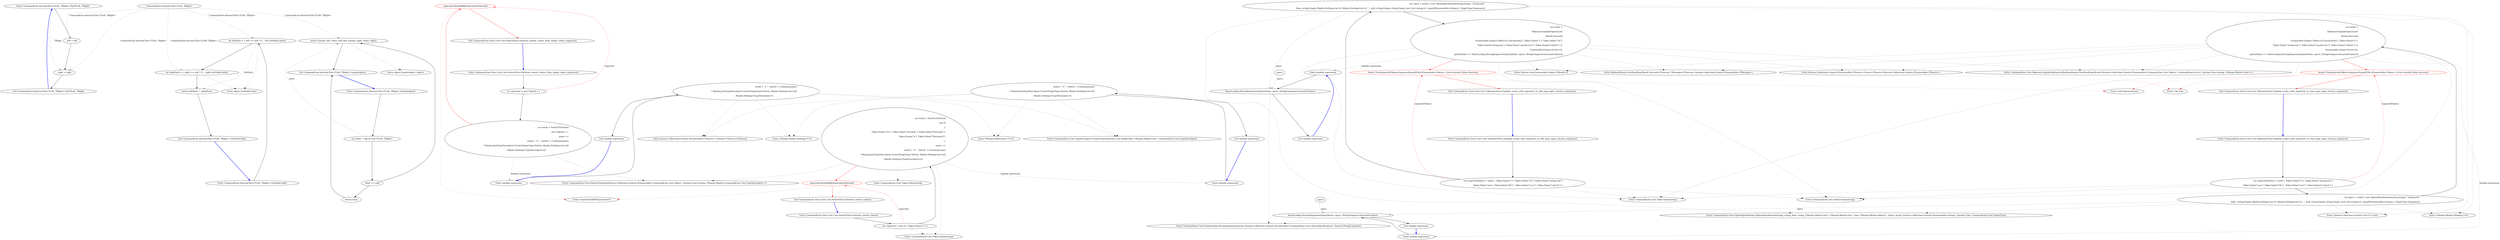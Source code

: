 digraph  {
m2_0 [label="Entry CommandLine.Internal.Pair<TLeft, TRight>.Pair(TLeft, TRight)", span="37-37", cluster="CommandLine.Internal.Pair<TLeft, TRight>.Pair(TLeft, TRight)", file="ScalarTests.cs"];
m2_1 [label="_left = left", span="39-39", cluster="CommandLine.Internal.Pair<TLeft, TRight>.Pair(TLeft, TRight)", file="ScalarTests.cs"];
m2_2 [label="_right = right", span="40-40", cluster="CommandLine.Internal.Pair<TLeft, TRight>.Pair(TLeft, TRight)", file="ScalarTests.cs"];
m2_3 [label="Exit CommandLine.Internal.Pair<TLeft, TRight>.Pair(TLeft, TRight)", span="37-37", cluster="CommandLine.Internal.Pair<TLeft, TRight>.Pair(TLeft, TRight)", file="ScalarTests.cs"];
m2_10 [label="Entry CommandLine.Internal.Pair<TLeft, TRight>.Equals(object)", span="61-61", cluster="CommandLine.Internal.Pair<TLeft, TRight>.Equals(object)", file="ScalarTests.cs"];
m2_11 [label="var other = obj as Pair<TLeft, TRight>", span="63-63", cluster="CommandLine.Internal.Pair<TLeft, TRight>.Equals(object)", file="ScalarTests.cs"];
m2_12 [label="other == null", span="65-65", cluster="CommandLine.Internal.Pair<TLeft, TRight>.Equals(object)", file="ScalarTests.cs"];
m2_14 [label="return Equals(_left, other._left) && Equals(_right, other._right);", span="69-69", cluster="CommandLine.Internal.Pair<TLeft, TRight>.Equals(object)", file="ScalarTests.cs"];
m2_13 [label="return false;", span="67-67", cluster="CommandLine.Internal.Pair<TLeft, TRight>.Equals(object)", file="ScalarTests.cs"];
m2_15 [label="Exit CommandLine.Internal.Pair<TLeft, TRight>.Equals(object)", span="61-61", cluster="CommandLine.Internal.Pair<TLeft, TRight>.Equals(object)", file="ScalarTests.cs"];
m2_4 [label="Entry CommandLine.Internal.Pair<TLeft, TRight>.GetHashCode()", span="53-53", cluster="CommandLine.Internal.Pair<TLeft, TRight>.GetHashCode()", file="ScalarTests.cs"];
m2_5 [label="int leftHash = (_left == null ? 0 : _left.GetHashCode())", span="55-55", cluster="CommandLine.Internal.Pair<TLeft, TRight>.GetHashCode()", file="ScalarTests.cs"];
m2_6 [label="int rightHash = (_right == null ? 0 : _right.GetHashCode())", span="56-56", cluster="CommandLine.Internal.Pair<TLeft, TRight>.GetHashCode()", file="ScalarTests.cs"];
m2_7 [label="return leftHash ^ rightHash;", span="58-58", cluster="CommandLine.Internal.Pair<TLeft, TRight>.GetHashCode()", file="ScalarTests.cs"];
m2_8 [label="Exit CommandLine.Internal.Pair<TLeft, TRight>.GetHashCode()", span="53-53", cluster="CommandLine.Internal.Pair<TLeft, TRight>.GetHashCode()", file="ScalarTests.cs"];
m2_16 [label="Entry object.Equals(object, object)", span="0-0", cluster="object.Equals(object, object)", file="ScalarTests.cs"];
m2_9 [label="Entry object.GetHashCode()", span="0-0", cluster="object.GetHashCode()", file="ScalarTests.cs"];
m2_17 [label="CommandLine.Internal.Pair<TLeft, TRight>", span="", file="ScalarTests.cs"];
m4_10 [label="Entry System.Collections.Generic.IEnumerable<TSource>.Contains<TSource>(TSource)", span="0-0", cluster="System.Collections.Generic.IEnumerable<TSource>.Contains<TSource>(TSource)", file="SwitchTests.cs"];
m4_14 [label="Entry CommandLine.Tests.Unit.Core.SwitchTests.Partition_switch_values()", span="28-28", cluster="CommandLine.Tests.Unit.Core.SwitchTests.Partition_switch_values()", file="SwitchTests.cs"];
m4_15 [label="var expected = new [] { Token.Name(''x'') }", span="30-30", cluster="CommandLine.Tests.Unit.Core.SwitchTests.Partition_switch_values()", file="SwitchTests.cs"];
m4_16 [label="var result = Switch.Partition(\r\n                new []\r\n                    {\r\n                        Token.Name(''str''), Token.Value(''strvalue''), Token.Value(''freevalue''),\r\n                        Token.Name(''x''), Token.Value(''freevalue2'')\r\n                    },\r\n                name =>\r\n                    new[] { ''x'', ''switch'' }.Contains(name)\r\n                        ? Maybe.Just(TypeDescriptor.Create(TargetType.Switch, Maybe.Nothing<int>()))\r\n                        : Maybe.Nothing<TypeDescriptor>())", span="32-41", cluster="CommandLine.Tests.Unit.Core.SwitchTests.Partition_switch_values()", file="SwitchTests.cs"];
m4_17 [label="expected.ShouldAllBeEquivalentTo(result)", span="43-43", cluster="CommandLine.Tests.Unit.Core.SwitchTests.Partition_switch_values()", color=red, community=0, file="SwitchTests.cs"];
m4_18 [label="Exit CommandLine.Tests.Unit.Core.SwitchTests.Partition_switch_values()", span="28-28", cluster="CommandLine.Tests.Unit.Core.SwitchTests.Partition_switch_values()", file="SwitchTests.cs"];
m4_5 [label="Entry CommandLine.Core.Switch.Partition(System.Collections.Generic.IEnumerable<CommandLine.Core.Token>, System.Func<string, CSharpx.Maybe<CommandLine.Core.TypeDescriptor>>)", span="11-11", cluster="CommandLine.Core.Switch.Partition(System.Collections.Generic.IEnumerable<CommandLine.Core.Token>, System.Func<string, CSharpx.Maybe<CommandLine.Core.TypeDescriptor>>)", file="SwitchTests.cs"];
m4_13 [label="Entry CSharpx.Maybe.Just<T>(T)", span="124-124", cluster="CSharpx.Maybe.Just<T>(T)", file="SwitchTests.cs"];
m4_6 [label="Entry Unk.ShouldAllBeEquivalentTo", span="", cluster="Unk.ShouldAllBeEquivalentTo", file="SwitchTests.cs"];
m4_21 [label="Entry lambda expression", span="38-41", cluster="lambda expression", file="SwitchTests.cs"];
m4_7 [label="Entry lambda expression", span="19-22", cluster="lambda expression", file="SwitchTests.cs"];
m4_8 [label="new[] { ''x'', ''switch'' }.Contains(name)\r\n                        ? Maybe.Just(TypeDescriptor.Create(TargetType.Switch, Maybe.Nothing<int>()))\r\n                        : Maybe.Nothing<TypeDescriptor>()", span="20-22", cluster="lambda expression", file="SwitchTests.cs"];
m4_9 [label="Exit lambda expression", span="19-22", cluster="lambda expression", file="SwitchTests.cs"];
m4_22 [label="new[] { ''x'', ''switch'' }.Contains(name)\r\n                        ? Maybe.Just(TypeDescriptor.Create(TargetType.Switch, Maybe.Nothing<int>()))\r\n                        : Maybe.Nothing<TypeDescriptor>()", span="39-41", cluster="lambda expression", file="SwitchTests.cs"];
m4_23 [label="Exit lambda expression", span="38-41", cluster="lambda expression", file="SwitchTests.cs"];
m4_19 [label="Entry CommandLine.Core.Token.Name(string)", span="19-19", cluster="CommandLine.Core.Token.Name(string)", file="SwitchTests.cs"];
m4_11 [label="Entry CSharpx.Maybe.Nothing<T>()", span="116-116", cluster="CSharpx.Maybe.Nothing<T>()", file="SwitchTests.cs"];
m4_12 [label="Entry CommandLine.Core.TypeDescriptor.Create(CommandLine.Core.TargetType, CSharpx.Maybe<int>, CommandLine.Core.TypeDescriptor)", span="35-35", cluster="CommandLine.Core.TypeDescriptor.Create(CommandLine.Core.TargetType, CSharpx.Maybe<int>, CommandLine.Core.TypeDescriptor)", file="SwitchTests.cs"];
m4_20 [label="Entry CommandLine.Core.Token.Value(string)", span="24-24", cluster="CommandLine.Core.Token.Value(string)", file="SwitchTests.cs"];
m4_0 [label="Entry CommandLine.Tests.Unit.Core.SwitchTests.Partition_switch_values_from_empty_token_sequence()", span="13-13", cluster="CommandLine.Tests.Unit.Core.SwitchTests.Partition_switch_values_from_empty_token_sequence()", file="SwitchTests.cs"];
m4_1 [label="var expected = new Token[] { }", span="15-15", cluster="CommandLine.Tests.Unit.Core.SwitchTests.Partition_switch_values_from_empty_token_sequence()", file="SwitchTests.cs"];
m4_2 [label="var result = Switch.Partition(\r\n                new Token[] { },\r\n                name =>\r\n                    new[] { ''x'', ''switch'' }.Contains(name)\r\n                        ? Maybe.Just(TypeDescriptor.Create(TargetType.Switch, Maybe.Nothing<int>()))\r\n                        : Maybe.Nothing<TypeDescriptor>())", span="17-22", cluster="CommandLine.Tests.Unit.Core.SwitchTests.Partition_switch_values_from_empty_token_sequence()", file="SwitchTests.cs"];
m4_3 [label="expected.ShouldAllBeEquivalentTo(result)", span="24-24", cluster="CommandLine.Tests.Unit.Core.SwitchTests.Partition_switch_values_from_empty_token_sequence()", color=red, community=0, file="SwitchTests.cs"];
m4_4 [label="Exit CommandLine.Tests.Unit.Core.SwitchTests.Partition_switch_values_from_empty_token_sequence()", span="13-13", cluster="CommandLine.Tests.Unit.Core.SwitchTests.Partition_switch_values_from_empty_token_sequence()", file="SwitchTests.cs"];
m5_11 [label="Entry System.Linq.Enumerable.Empty<TResult>()", span="0-0", cluster="System.Linq.Enumerable.Empty<TResult>()", file="TokenizerTests.cs"];
m5_21 [label="Entry CommandLine.Tests.Unit.Core.TokenizerTests.Explode_scalar_with_separator_in_even_args_input_returns_sequence()", span="39-39", cluster="CommandLine.Tests.Unit.Core.TokenizerTests.Explode_scalar_with_separator_in_even_args_input_returns_sequence()", file="TokenizerTests.cs"];
m5_22 [label="var expectedTokens = new[] { Token.Name(''x''), Token.Name(''string-seq''),\r\n                Token.Value(''aaa''), Token.Value(''bb''),  Token.Value(''cccc''), Token.Name(''switch'') }", span="42-43", cluster="CommandLine.Tests.Unit.Core.TokenizerTests.Explode_scalar_with_separator_in_even_args_input_returns_sequence()", file="TokenizerTests.cs"];
m5_23 [label="var specs = new[] { new OptionSpecification(string.Empty, ''string-seq'',\r\n                false, string.Empty, Maybe.Nothing<int>(), Maybe.Nothing<int>(), ',', null, string.Empty, string.Empty, new List<string>(), typeof(IEnumerable<string>), TargetType.Sequence)}", span="44-45", cluster="CommandLine.Tests.Unit.Core.TokenizerTests.Explode_scalar_with_separator_in_even_args_input_returns_sequence()", file="TokenizerTests.cs"];
m5_25 [label="Assert.True(expectedTokens.SequenceEqual(((Ok<IEnumerable<Token>, Error>)result).Value.Success))", span="57-57", cluster="CommandLine.Tests.Unit.Core.TokenizerTests.Explode_scalar_with_separator_in_even_args_input_returns_sequence()", color=red, community=0, file="TokenizerTests.cs"];
m5_24 [label="var result =\r\n                Tokenizer.ExplodeOptionList(\r\n                    Result.Succeed(\r\n                        Enumerable.Empty<Token>().Concat(new[] { Token.Name(''x''),\r\n                            Token.Name(''string-seq''), Token.Value(''aaa,bb,cccc''), Token.Name(''switch'') }),\r\n                        Enumerable.Empty<Error>()),\r\n                        optionName => NameLookup.HavingSeparator(optionName, specs, StringComparer.InvariantCulture))", span="48-54", cluster="CommandLine.Tests.Unit.Core.TokenizerTests.Explode_scalar_with_separator_in_even_args_input_returns_sequence()", file="TokenizerTests.cs"];
m5_26 [label="Exit CommandLine.Tests.Unit.Core.TokenizerTests.Explode_scalar_with_separator_in_even_args_input_returns_sequence()", span="39-39", cluster="CommandLine.Tests.Unit.Core.TokenizerTests.Explode_scalar_with_separator_in_even_args_input_returns_sequence()", file="TokenizerTests.cs"];
m5_20 [label="Entry CommandLine.Core.NameLookup.HavingSeparator(string, System.Collections.Generic.IEnumerable<CommandLine.Core.OptionSpecification>, System.StringComparer)", span="16-16", cluster="CommandLine.Core.NameLookup.HavingSeparator(string, System.Collections.Generic.IEnumerable<CommandLine.Core.OptionSpecification>, System.StringComparer)", file="TokenizerTests.cs"];
m5_8 [label="Entry CommandLine.Core.OptionSpecification.OptionSpecification(string, string, bool, string, CSharpx.Maybe<int>, CSharpx.Maybe<int>, char, CSharpx.Maybe<object>, string, string, System.Collections.Generic.IEnumerable<string>, System.Type, CommandLine.Core.TargetType)", span="16-16", cluster="CommandLine.Core.OptionSpecification.OptionSpecification(string, string, bool, string, CSharpx.Maybe<int>, CSharpx.Maybe<int>, char, CSharpx.Maybe<object>, string, string, System.Collections.Generic.IEnumerable<string>, System.Type, CommandLine.Core.TargetType)", file="TokenizerTests.cs"];
m5_0 [label="Entry CommandLine.Tests.Unit.Core.TokenizerTests.Explode_scalar_with_separator_in_odd_args_input_returns_sequence()", span="15-15", cluster="CommandLine.Tests.Unit.Core.TokenizerTests.Explode_scalar_with_separator_in_odd_args_input_returns_sequence()", file="TokenizerTests.cs"];
m5_1 [label="var expectedTokens = new[] { Token.Name(''i''), Token.Value(''10''), Token.Name(''string-seq''),\r\n                Token.Value(''aaa''), Token.Value(''bb''),  Token.Value(''cccc''), Token.Name(''switch'') }", span="18-19", cluster="CommandLine.Tests.Unit.Core.TokenizerTests.Explode_scalar_with_separator_in_odd_args_input_returns_sequence()", file="TokenizerTests.cs"];
m5_2 [label="var specs = new[] { new OptionSpecification(string.Empty, ''string-seq'',\r\n                false, string.Empty, Maybe.Nothing<int>(), Maybe.Nothing<int>(), ',', null, string.Empty, string.Empty, new List<string>(), typeof(IEnumerable<string>), TargetType.Sequence)}", span="20-21", cluster="CommandLine.Tests.Unit.Core.TokenizerTests.Explode_scalar_with_separator_in_odd_args_input_returns_sequence()", file="TokenizerTests.cs"];
m5_4 [label="Assert.True(expectedTokens.SequenceEqual(((Ok<IEnumerable<Token>, Error>)result).Value.Success))", span="33-33", cluster="CommandLine.Tests.Unit.Core.TokenizerTests.Explode_scalar_with_separator_in_odd_args_input_returns_sequence()", color=red, community=0, file="TokenizerTests.cs"];
m5_3 [label="var result =\r\n                Tokenizer.ExplodeOptionList(\r\n                    Result.Succeed(\r\n                        Enumerable.Empty<Token>().Concat(new[] { Token.Name(''i''), Token.Value(''10''),\r\n                            Token.Name(''string-seq''), Token.Value(''aaa,bb,cccc''), Token.Name(''switch'') }),\r\n                        Enumerable.Empty<Error>()),\r\n                        optionName => NameLookup.HavingSeparator(optionName, specs, StringComparer.InvariantCulture))", span="24-30", cluster="CommandLine.Tests.Unit.Core.TokenizerTests.Explode_scalar_with_separator_in_odd_args_input_returns_sequence()", file="TokenizerTests.cs"];
m5_5 [label="Exit CommandLine.Tests.Unit.Core.TokenizerTests.Explode_scalar_with_separator_in_odd_args_input_returns_sequence()", span="15-15", cluster="CommandLine.Tests.Unit.Core.TokenizerTests.Explode_scalar_with_separator_in_odd_args_input_returns_sequence()", file="TokenizerTests.cs"];
m5_16 [label="Entry Unk.True", span="", cluster="Unk.True", file="TokenizerTests.cs"];
m5_27 [label="Entry lambda expression", span="54-54", cluster="lambda expression", file="TokenizerTests.cs"];
m5_18 [label="NameLookup.HavingSeparator(optionName, specs, StringComparer.InvariantCulture)", span="30-30", cluster="lambda expression", file="TokenizerTests.cs"];
m5_17 [label="Entry lambda expression", span="30-30", cluster="lambda expression", file="TokenizerTests.cs"];
m5_19 [label="Exit lambda expression", span="30-30", cluster="lambda expression", file="TokenizerTests.cs"];
m5_28 [label="NameLookup.HavingSeparator(optionName, specs, StringComparer.InvariantCulture)", span="54-54", cluster="lambda expression", file="TokenizerTests.cs"];
m5_29 [label="Exit lambda expression", span="54-54", cluster="lambda expression", file="TokenizerTests.cs"];
m5_14 [label="Entry CommandLine.Core.Tokenizer.ExplodeOptionList(RailwaySharp.ErrorHandling.Result<System.Collections.Generic.IEnumerable<CommandLine.Core.Token>, CommandLine.Error>, System.Func<string, CSharpx.Maybe<char>>)", span="46-46", cluster="CommandLine.Core.Tokenizer.ExplodeOptionList(RailwaySharp.ErrorHandling.Result<System.Collections.Generic.IEnumerable<CommandLine.Core.Token>, CommandLine.Error>, System.Func<string, CSharpx.Maybe<char>>)", file="TokenizerTests.cs"];
m5_6 [label="Entry CommandLine.Core.Token.Name(string)", span="19-19", cluster="CommandLine.Core.Token.Name(string)", file="TokenizerTests.cs"];
m5_9 [label="Entry CSharpx.Maybe.Nothing<T>()", span="116-116", cluster="CSharpx.Maybe.Nothing<T>()", file="TokenizerTests.cs"];
m5_15 [label="Entry Unk.SequenceEqual", span="", cluster="Unk.SequenceEqual", file="TokenizerTests.cs"];
m5_12 [label="Entry System.Collections.Generic.IEnumerable<TSource>.Concat<TSource>(System.Collections.Generic.IEnumerable<TSource>)", span="0-0", cluster="System.Collections.Generic.IEnumerable<TSource>.Concat<TSource>(System.Collections.Generic.IEnumerable<TSource>)", file="TokenizerTests.cs"];
m5_7 [label="Entry CommandLine.Core.Token.Value(string)", span="24-24", cluster="CommandLine.Core.Token.Value(string)", file="TokenizerTests.cs"];
m5_13 [label="Entry RailwaySharp.ErrorHandling.Result.Succeed<TSuccess, TMessage>(TSuccess, System.Collections.Generic.IEnumerable<TMessage>)", span="202-202", cluster="RailwaySharp.ErrorHandling.Result.Succeed<TSuccess, TMessage>(TSuccess, System.Collections.Generic.IEnumerable<TMessage>)", file="TokenizerTests.cs"];
m5_10 [label="Entry System.Collections.Generic.List<T>.List()", span="0-0", cluster="System.Collections.Generic.List<T>.List()", file="TokenizerTests.cs"];
m5_30 [label=specs, span="", file="TokenizerTests.cs"];
m5_31 [label=specs, span="", file="TokenizerTests.cs"];
m2_0 -> m2_1  [key=0, style=solid];
m2_0 -> m2_2  [key=1, style=dashed, color=darkseagreen4, label=TRight];
m2_1 -> m2_2  [key=0, style=solid];
m2_2 -> m2_3  [key=0, style=solid];
m2_3 -> m2_0  [key=0, style=bold, color=blue];
m2_10 -> m2_11  [key=0, style=solid];
m2_11 -> m2_12  [key=0, style=solid];
m2_11 -> m2_14  [key=1, style=dashed, color=darkseagreen4, label=other];
m2_12 -> m2_13  [key=0, style=solid];
m2_12 -> m2_14  [key=0, style=solid];
m2_14 -> m2_15  [key=0, style=solid];
m2_14 -> m2_16  [key=2, style=dotted];
m2_13 -> m2_15  [key=0, style=solid];
m2_15 -> m2_10  [key=0, style=bold, color=blue];
m2_4 -> m2_5  [key=0, style=solid];
m2_5 -> m2_6  [key=0, style=solid];
m2_5 -> m2_9  [key=2, style=dotted];
m2_5 -> m2_7  [key=1, style=dashed, color=darkseagreen4, label=leftHash];
m2_6 -> m2_7  [key=0, style=solid];
m2_6 -> m2_9  [key=2, style=dotted];
m2_7 -> m2_8  [key=0, style=solid];
m2_8 -> m2_4  [key=0, style=bold, color=blue];
m2_17 -> m2_1  [key=1, style=dashed, color=darkseagreen4, label="CommandLine.Internal.Pair<TLeft, TRight>"];
m2_17 -> m2_2  [key=1, style=dashed, color=darkseagreen4, label="CommandLine.Internal.Pair<TLeft, TRight>"];
m2_17 -> m2_5  [key=1, style=dashed, color=darkseagreen4, label="CommandLine.Internal.Pair<TLeft, TRight>"];
m2_17 -> m2_6  [key=1, style=dashed, color=darkseagreen4, label="CommandLine.Internal.Pair<TLeft, TRight>"];
m2_17 -> m2_14  [key=1, style=dashed, color=darkseagreen4, label="CommandLine.Internal.Pair<TLeft, TRight>"];
m4_14 -> m4_15  [key=0, style=solid];
m4_15 -> m4_16  [key=0, style=solid];
m4_15 -> m4_19  [key=2, style=dotted];
m4_15 -> m4_17  [key=1, style=dashed, color=red, label=expected];
m4_16 -> m4_17  [key=0, style=solid, color=red];
m4_16 -> m4_19  [key=2, style=dotted];
m4_16 -> m4_20  [key=2, style=dotted];
m4_16 -> m4_5  [key=2, style=dotted];
m4_16 -> m4_21  [key=1, style=dashed, color=darkseagreen4, label="lambda expression"];
m4_17 -> m4_18  [key=0, style=solid, color=red];
m4_17 -> m4_6  [key=2, style=dotted, color=red];
m4_18 -> m4_14  [key=0, style=bold, color=blue];
m4_21 -> m4_22  [key=0, style=solid];
m4_7 -> m4_8  [key=0, style=solid];
m4_8 -> m4_9  [key=0, style=solid];
m4_8 -> m4_10  [key=2, style=dotted];
m4_8 -> m4_11  [key=2, style=dotted];
m4_8 -> m4_12  [key=2, style=dotted];
m4_8 -> m4_13  [key=2, style=dotted];
m4_9 -> m4_7  [key=0, style=bold, color=blue];
m4_22 -> m4_23  [key=0, style=solid];
m4_22 -> m4_10  [key=2, style=dotted];
m4_22 -> m4_11  [key=2, style=dotted];
m4_22 -> m4_12  [key=2, style=dotted];
m4_22 -> m4_13  [key=2, style=dotted];
m4_23 -> m4_21  [key=0, style=bold, color=blue];
m4_0 -> m4_1  [key=0, style=solid];
m4_1 -> m4_2  [key=0, style=solid];
m4_1 -> m4_3  [key=1, style=dashed, color=red, label=expected];
m4_2 -> m4_3  [key=0, style=solid, color=red];
m4_2 -> m4_5  [key=2, style=dotted];
m4_2 -> m4_7  [key=1, style=dashed, color=darkseagreen4, label="lambda expression"];
m4_3 -> m4_4  [key=0, style=solid, color=red];
m4_3 -> m4_6  [key=2, style=dotted, color=red];
m4_4 -> m4_0  [key=0, style=bold, color=blue];
m5_21 -> m5_22  [key=0, style=solid];
m5_22 -> m5_23  [key=0, style=solid];
m5_22 -> m5_6  [key=2, style=dotted];
m5_22 -> m5_7  [key=2, style=dotted];
m5_22 -> m5_25  [key=1, style=dashed, color=red, label=expectedTokens];
m5_23 -> m5_24  [key=0, style=solid];
m5_23 -> m5_8  [key=2, style=dotted];
m5_23 -> m5_9  [key=2, style=dotted];
m5_23 -> m5_10  [key=2, style=dotted];
m5_23 -> m5_28  [key=1, style=dashed, color=darkseagreen4, label=specs];
m5_25 -> m5_26  [key=0, style=solid, color=red];
m5_25 -> m5_15  [key=2, style=dotted, color=red];
m5_25 -> m5_16  [key=2, style=dotted, color=red];
m5_24 -> m5_25  [key=0, style=solid, color=red];
m5_24 -> m5_11  [key=2, style=dotted];
m5_24 -> m5_6  [key=2, style=dotted];
m5_24 -> m5_7  [key=2, style=dotted];
m5_24 -> m5_12  [key=2, style=dotted];
m5_24 -> m5_13  [key=2, style=dotted];
m5_24 -> m5_14  [key=2, style=dotted];
m5_24 -> m5_27  [key=1, style=dashed, color=darkseagreen4, label="lambda expression"];
m5_26 -> m5_21  [key=0, style=bold, color=blue];
m5_0 -> m5_1  [key=0, style=solid];
m5_1 -> m5_2  [key=0, style=solid];
m5_1 -> m5_6  [key=2, style=dotted];
m5_1 -> m5_7  [key=2, style=dotted];
m5_1 -> m5_4  [key=1, style=dashed, color=red, label=expectedTokens];
m5_2 -> m5_3  [key=0, style=solid];
m5_2 -> m5_8  [key=2, style=dotted];
m5_2 -> m5_9  [key=2, style=dotted];
m5_2 -> m5_10  [key=2, style=dotted];
m5_2 -> m5_18  [key=1, style=dashed, color=darkseagreen4, label=specs];
m5_4 -> m5_5  [key=0, style=solid, color=red];
m5_4 -> m5_15  [key=2, style=dotted, color=red];
m5_4 -> m5_16  [key=2, style=dotted, color=red];
m5_3 -> m5_4  [key=0, style=solid, color=red];
m5_3 -> m5_11  [key=2, style=dotted];
m5_3 -> m5_6  [key=2, style=dotted];
m5_3 -> m5_7  [key=2, style=dotted];
m5_3 -> m5_12  [key=2, style=dotted];
m5_3 -> m5_13  [key=2, style=dotted];
m5_3 -> m5_14  [key=2, style=dotted];
m5_3 -> m5_17  [key=1, style=dashed, color=darkseagreen4, label="lambda expression"];
m5_5 -> m5_0  [key=0, style=bold, color=blue];
m5_27 -> m5_28  [key=0, style=solid];
m5_18 -> m5_19  [key=0, style=solid];
m5_18 -> m5_20  [key=2, style=dotted];
m5_17 -> m5_18  [key=0, style=solid];
m5_19 -> m5_17  [key=0, style=bold, color=blue];
m5_28 -> m5_29  [key=0, style=solid];
m5_28 -> m5_20  [key=2, style=dotted];
m5_29 -> m5_27  [key=0, style=bold, color=blue];
m5_30 -> m5_18  [key=1, style=dashed, color=darkseagreen4, label=specs];
m5_31 -> m5_28  [key=1, style=dashed, color=darkseagreen4, label=specs];
}
